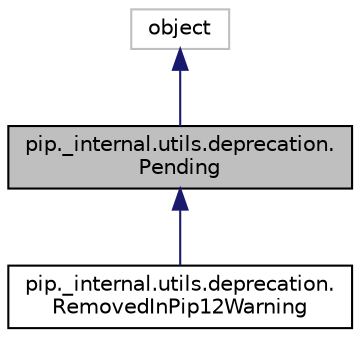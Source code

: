 digraph "pip._internal.utils.deprecation.Pending"
{
  edge [fontname="Helvetica",fontsize="10",labelfontname="Helvetica",labelfontsize="10"];
  node [fontname="Helvetica",fontsize="10",shape=record];
  Node0 [label="pip._internal.utils.deprecation.\lPending",height=0.2,width=0.4,color="black", fillcolor="grey75", style="filled", fontcolor="black"];
  Node1 -> Node0 [dir="back",color="midnightblue",fontsize="10",style="solid",fontname="Helvetica"];
  Node1 [label="object",height=0.2,width=0.4,color="grey75", fillcolor="white", style="filled"];
  Node0 -> Node2 [dir="back",color="midnightblue",fontsize="10",style="solid",fontname="Helvetica"];
  Node2 [label="pip._internal.utils.deprecation.\lRemovedInPip12Warning",height=0.2,width=0.4,color="black", fillcolor="white", style="filled",URL="$classpip_1_1__internal_1_1utils_1_1deprecation_1_1_removed_in_pip12_warning.html"];
}
